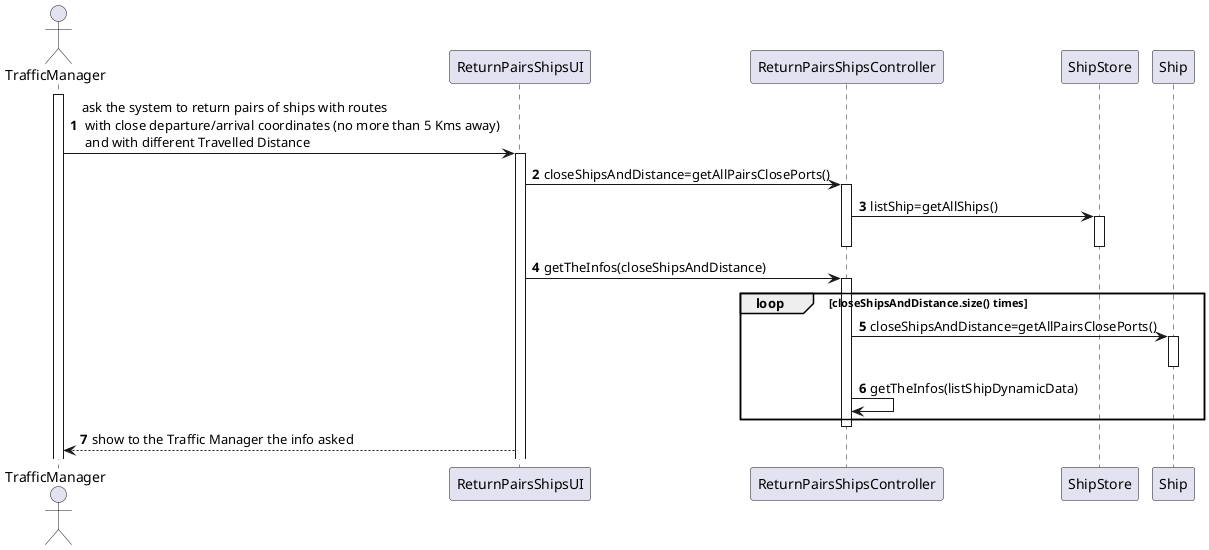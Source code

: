 @startuml

autonumber
actor TrafficManager as TM
participant ReturnPairsShipsUI as UI
participant ReturnPairsShipsController as CON
participant ShipStore as SS
participant Ship as S

activate TM
TM -> UI : ask the system to return pairs of ships with routes \n with close departure/arrival coordinates (no more than 5 Kms away) \n and with different Travelled Distance

activate UI
UI -> CON : closeShipsAndDistance=getAllPairsClosePorts()

activate CON
CON -> SS : listShip=getAllShips()

activate SS
deactivate SS

deactivate CON
UI -> CON : getTheInfos(closeShipsAndDistance)
activate CON
    loop closeShipsAndDistance.size() times
        CON -> S : closeShipsAndDistance=getAllPairsClosePorts()
        activate S
        deactivate S
        CON -> CON : getTheInfos(listShipDynamicData)
    end
deactivate CON

UI --> TM : show to the Traffic Manager the info asked

@enduml